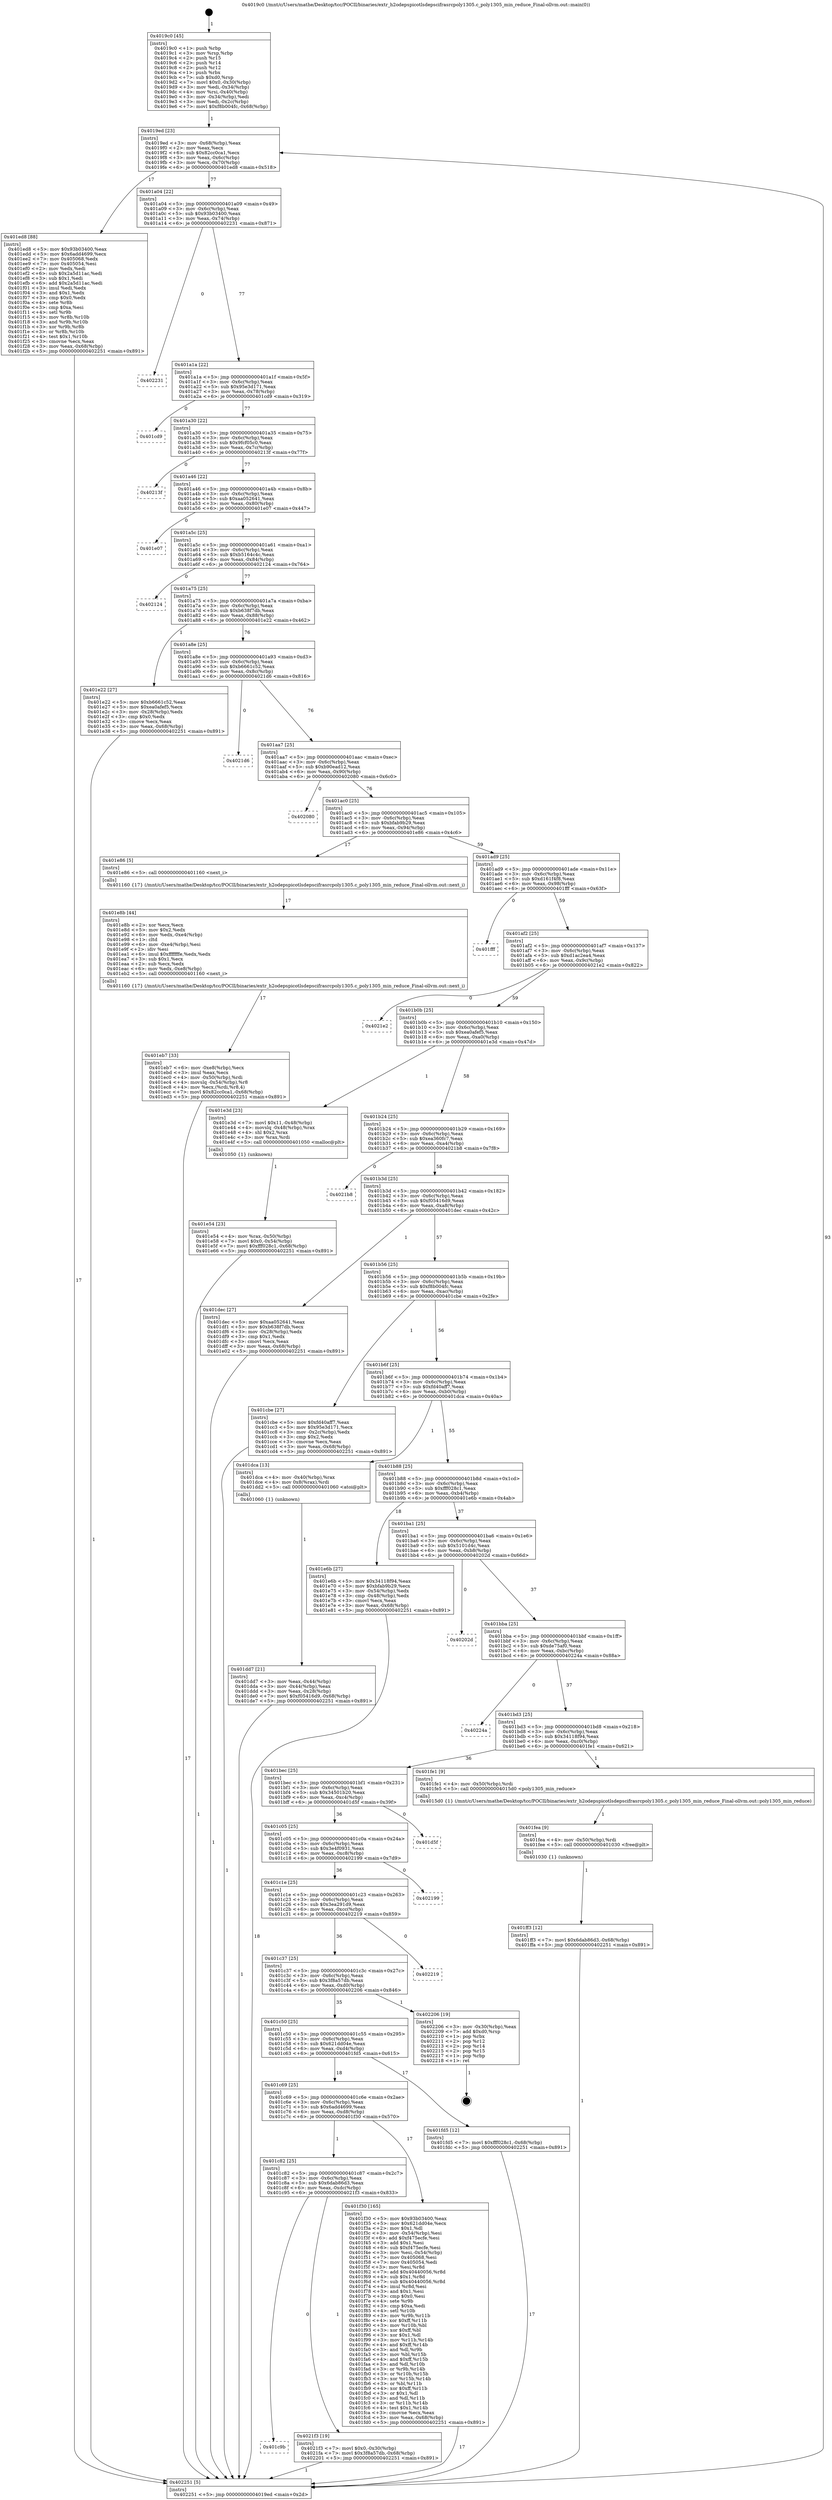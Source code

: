 digraph "0x4019c0" {
  label = "0x4019c0 (/mnt/c/Users/mathe/Desktop/tcc/POCII/binaries/extr_h2odepspicotlsdepscifrasrcpoly1305.c_poly1305_min_reduce_Final-ollvm.out::main(0))"
  labelloc = "t"
  node[shape=record]

  Entry [label="",width=0.3,height=0.3,shape=circle,fillcolor=black,style=filled]
  "0x4019ed" [label="{
     0x4019ed [23]\l
     | [instrs]\l
     &nbsp;&nbsp;0x4019ed \<+3\>: mov -0x68(%rbp),%eax\l
     &nbsp;&nbsp;0x4019f0 \<+2\>: mov %eax,%ecx\l
     &nbsp;&nbsp;0x4019f2 \<+6\>: sub $0x82cc0ca1,%ecx\l
     &nbsp;&nbsp;0x4019f8 \<+3\>: mov %eax,-0x6c(%rbp)\l
     &nbsp;&nbsp;0x4019fb \<+3\>: mov %ecx,-0x70(%rbp)\l
     &nbsp;&nbsp;0x4019fe \<+6\>: je 0000000000401ed8 \<main+0x518\>\l
  }"]
  "0x401ed8" [label="{
     0x401ed8 [88]\l
     | [instrs]\l
     &nbsp;&nbsp;0x401ed8 \<+5\>: mov $0x93b03400,%eax\l
     &nbsp;&nbsp;0x401edd \<+5\>: mov $0x6add4699,%ecx\l
     &nbsp;&nbsp;0x401ee2 \<+7\>: mov 0x405068,%edx\l
     &nbsp;&nbsp;0x401ee9 \<+7\>: mov 0x405054,%esi\l
     &nbsp;&nbsp;0x401ef0 \<+2\>: mov %edx,%edi\l
     &nbsp;&nbsp;0x401ef2 \<+6\>: sub $0x2a5d11ac,%edi\l
     &nbsp;&nbsp;0x401ef8 \<+3\>: sub $0x1,%edi\l
     &nbsp;&nbsp;0x401efb \<+6\>: add $0x2a5d11ac,%edi\l
     &nbsp;&nbsp;0x401f01 \<+3\>: imul %edi,%edx\l
     &nbsp;&nbsp;0x401f04 \<+3\>: and $0x1,%edx\l
     &nbsp;&nbsp;0x401f07 \<+3\>: cmp $0x0,%edx\l
     &nbsp;&nbsp;0x401f0a \<+4\>: sete %r8b\l
     &nbsp;&nbsp;0x401f0e \<+3\>: cmp $0xa,%esi\l
     &nbsp;&nbsp;0x401f11 \<+4\>: setl %r9b\l
     &nbsp;&nbsp;0x401f15 \<+3\>: mov %r8b,%r10b\l
     &nbsp;&nbsp;0x401f18 \<+3\>: and %r9b,%r10b\l
     &nbsp;&nbsp;0x401f1b \<+3\>: xor %r9b,%r8b\l
     &nbsp;&nbsp;0x401f1e \<+3\>: or %r8b,%r10b\l
     &nbsp;&nbsp;0x401f21 \<+4\>: test $0x1,%r10b\l
     &nbsp;&nbsp;0x401f25 \<+3\>: cmovne %ecx,%eax\l
     &nbsp;&nbsp;0x401f28 \<+3\>: mov %eax,-0x68(%rbp)\l
     &nbsp;&nbsp;0x401f2b \<+5\>: jmp 0000000000402251 \<main+0x891\>\l
  }"]
  "0x401a04" [label="{
     0x401a04 [22]\l
     | [instrs]\l
     &nbsp;&nbsp;0x401a04 \<+5\>: jmp 0000000000401a09 \<main+0x49\>\l
     &nbsp;&nbsp;0x401a09 \<+3\>: mov -0x6c(%rbp),%eax\l
     &nbsp;&nbsp;0x401a0c \<+5\>: sub $0x93b03400,%eax\l
     &nbsp;&nbsp;0x401a11 \<+3\>: mov %eax,-0x74(%rbp)\l
     &nbsp;&nbsp;0x401a14 \<+6\>: je 0000000000402231 \<main+0x871\>\l
  }"]
  Exit [label="",width=0.3,height=0.3,shape=circle,fillcolor=black,style=filled,peripheries=2]
  "0x402231" [label="{
     0x402231\l
  }", style=dashed]
  "0x401a1a" [label="{
     0x401a1a [22]\l
     | [instrs]\l
     &nbsp;&nbsp;0x401a1a \<+5\>: jmp 0000000000401a1f \<main+0x5f\>\l
     &nbsp;&nbsp;0x401a1f \<+3\>: mov -0x6c(%rbp),%eax\l
     &nbsp;&nbsp;0x401a22 \<+5\>: sub $0x95e3d171,%eax\l
     &nbsp;&nbsp;0x401a27 \<+3\>: mov %eax,-0x78(%rbp)\l
     &nbsp;&nbsp;0x401a2a \<+6\>: je 0000000000401cd9 \<main+0x319\>\l
  }"]
  "0x401c9b" [label="{
     0x401c9b\l
  }", style=dashed]
  "0x401cd9" [label="{
     0x401cd9\l
  }", style=dashed]
  "0x401a30" [label="{
     0x401a30 [22]\l
     | [instrs]\l
     &nbsp;&nbsp;0x401a30 \<+5\>: jmp 0000000000401a35 \<main+0x75\>\l
     &nbsp;&nbsp;0x401a35 \<+3\>: mov -0x6c(%rbp),%eax\l
     &nbsp;&nbsp;0x401a38 \<+5\>: sub $0x9fcf05c0,%eax\l
     &nbsp;&nbsp;0x401a3d \<+3\>: mov %eax,-0x7c(%rbp)\l
     &nbsp;&nbsp;0x401a40 \<+6\>: je 000000000040213f \<main+0x77f\>\l
  }"]
  "0x4021f3" [label="{
     0x4021f3 [19]\l
     | [instrs]\l
     &nbsp;&nbsp;0x4021f3 \<+7\>: movl $0x0,-0x30(%rbp)\l
     &nbsp;&nbsp;0x4021fa \<+7\>: movl $0x3f8a57db,-0x68(%rbp)\l
     &nbsp;&nbsp;0x402201 \<+5\>: jmp 0000000000402251 \<main+0x891\>\l
  }"]
  "0x40213f" [label="{
     0x40213f\l
  }", style=dashed]
  "0x401a46" [label="{
     0x401a46 [22]\l
     | [instrs]\l
     &nbsp;&nbsp;0x401a46 \<+5\>: jmp 0000000000401a4b \<main+0x8b\>\l
     &nbsp;&nbsp;0x401a4b \<+3\>: mov -0x6c(%rbp),%eax\l
     &nbsp;&nbsp;0x401a4e \<+5\>: sub $0xaa052641,%eax\l
     &nbsp;&nbsp;0x401a53 \<+3\>: mov %eax,-0x80(%rbp)\l
     &nbsp;&nbsp;0x401a56 \<+6\>: je 0000000000401e07 \<main+0x447\>\l
  }"]
  "0x401ff3" [label="{
     0x401ff3 [12]\l
     | [instrs]\l
     &nbsp;&nbsp;0x401ff3 \<+7\>: movl $0x6dab86d3,-0x68(%rbp)\l
     &nbsp;&nbsp;0x401ffa \<+5\>: jmp 0000000000402251 \<main+0x891\>\l
  }"]
  "0x401e07" [label="{
     0x401e07\l
  }", style=dashed]
  "0x401a5c" [label="{
     0x401a5c [25]\l
     | [instrs]\l
     &nbsp;&nbsp;0x401a5c \<+5\>: jmp 0000000000401a61 \<main+0xa1\>\l
     &nbsp;&nbsp;0x401a61 \<+3\>: mov -0x6c(%rbp),%eax\l
     &nbsp;&nbsp;0x401a64 \<+5\>: sub $0xb5164c4c,%eax\l
     &nbsp;&nbsp;0x401a69 \<+6\>: mov %eax,-0x84(%rbp)\l
     &nbsp;&nbsp;0x401a6f \<+6\>: je 0000000000402124 \<main+0x764\>\l
  }"]
  "0x401fea" [label="{
     0x401fea [9]\l
     | [instrs]\l
     &nbsp;&nbsp;0x401fea \<+4\>: mov -0x50(%rbp),%rdi\l
     &nbsp;&nbsp;0x401fee \<+5\>: call 0000000000401030 \<free@plt\>\l
     | [calls]\l
     &nbsp;&nbsp;0x401030 \{1\} (unknown)\l
  }"]
  "0x402124" [label="{
     0x402124\l
  }", style=dashed]
  "0x401a75" [label="{
     0x401a75 [25]\l
     | [instrs]\l
     &nbsp;&nbsp;0x401a75 \<+5\>: jmp 0000000000401a7a \<main+0xba\>\l
     &nbsp;&nbsp;0x401a7a \<+3\>: mov -0x6c(%rbp),%eax\l
     &nbsp;&nbsp;0x401a7d \<+5\>: sub $0xb638f7db,%eax\l
     &nbsp;&nbsp;0x401a82 \<+6\>: mov %eax,-0x88(%rbp)\l
     &nbsp;&nbsp;0x401a88 \<+6\>: je 0000000000401e22 \<main+0x462\>\l
  }"]
  "0x401c82" [label="{
     0x401c82 [25]\l
     | [instrs]\l
     &nbsp;&nbsp;0x401c82 \<+5\>: jmp 0000000000401c87 \<main+0x2c7\>\l
     &nbsp;&nbsp;0x401c87 \<+3\>: mov -0x6c(%rbp),%eax\l
     &nbsp;&nbsp;0x401c8a \<+5\>: sub $0x6dab86d3,%eax\l
     &nbsp;&nbsp;0x401c8f \<+6\>: mov %eax,-0xdc(%rbp)\l
     &nbsp;&nbsp;0x401c95 \<+6\>: je 00000000004021f3 \<main+0x833\>\l
  }"]
  "0x401e22" [label="{
     0x401e22 [27]\l
     | [instrs]\l
     &nbsp;&nbsp;0x401e22 \<+5\>: mov $0xb6661c52,%eax\l
     &nbsp;&nbsp;0x401e27 \<+5\>: mov $0xea0afef5,%ecx\l
     &nbsp;&nbsp;0x401e2c \<+3\>: mov -0x28(%rbp),%edx\l
     &nbsp;&nbsp;0x401e2f \<+3\>: cmp $0x0,%edx\l
     &nbsp;&nbsp;0x401e32 \<+3\>: cmove %ecx,%eax\l
     &nbsp;&nbsp;0x401e35 \<+3\>: mov %eax,-0x68(%rbp)\l
     &nbsp;&nbsp;0x401e38 \<+5\>: jmp 0000000000402251 \<main+0x891\>\l
  }"]
  "0x401a8e" [label="{
     0x401a8e [25]\l
     | [instrs]\l
     &nbsp;&nbsp;0x401a8e \<+5\>: jmp 0000000000401a93 \<main+0xd3\>\l
     &nbsp;&nbsp;0x401a93 \<+3\>: mov -0x6c(%rbp),%eax\l
     &nbsp;&nbsp;0x401a96 \<+5\>: sub $0xb6661c52,%eax\l
     &nbsp;&nbsp;0x401a9b \<+6\>: mov %eax,-0x8c(%rbp)\l
     &nbsp;&nbsp;0x401aa1 \<+6\>: je 00000000004021d6 \<main+0x816\>\l
  }"]
  "0x401f30" [label="{
     0x401f30 [165]\l
     | [instrs]\l
     &nbsp;&nbsp;0x401f30 \<+5\>: mov $0x93b03400,%eax\l
     &nbsp;&nbsp;0x401f35 \<+5\>: mov $0x621dd04e,%ecx\l
     &nbsp;&nbsp;0x401f3a \<+2\>: mov $0x1,%dl\l
     &nbsp;&nbsp;0x401f3c \<+3\>: mov -0x54(%rbp),%esi\l
     &nbsp;&nbsp;0x401f3f \<+6\>: add $0xf475ecfe,%esi\l
     &nbsp;&nbsp;0x401f45 \<+3\>: add $0x1,%esi\l
     &nbsp;&nbsp;0x401f48 \<+6\>: sub $0xf475ecfe,%esi\l
     &nbsp;&nbsp;0x401f4e \<+3\>: mov %esi,-0x54(%rbp)\l
     &nbsp;&nbsp;0x401f51 \<+7\>: mov 0x405068,%esi\l
     &nbsp;&nbsp;0x401f58 \<+7\>: mov 0x405054,%edi\l
     &nbsp;&nbsp;0x401f5f \<+3\>: mov %esi,%r8d\l
     &nbsp;&nbsp;0x401f62 \<+7\>: add $0x40440056,%r8d\l
     &nbsp;&nbsp;0x401f69 \<+4\>: sub $0x1,%r8d\l
     &nbsp;&nbsp;0x401f6d \<+7\>: sub $0x40440056,%r8d\l
     &nbsp;&nbsp;0x401f74 \<+4\>: imul %r8d,%esi\l
     &nbsp;&nbsp;0x401f78 \<+3\>: and $0x1,%esi\l
     &nbsp;&nbsp;0x401f7b \<+3\>: cmp $0x0,%esi\l
     &nbsp;&nbsp;0x401f7e \<+4\>: sete %r9b\l
     &nbsp;&nbsp;0x401f82 \<+3\>: cmp $0xa,%edi\l
     &nbsp;&nbsp;0x401f85 \<+4\>: setl %r10b\l
     &nbsp;&nbsp;0x401f89 \<+3\>: mov %r9b,%r11b\l
     &nbsp;&nbsp;0x401f8c \<+4\>: xor $0xff,%r11b\l
     &nbsp;&nbsp;0x401f90 \<+3\>: mov %r10b,%bl\l
     &nbsp;&nbsp;0x401f93 \<+3\>: xor $0xff,%bl\l
     &nbsp;&nbsp;0x401f96 \<+3\>: xor $0x1,%dl\l
     &nbsp;&nbsp;0x401f99 \<+3\>: mov %r11b,%r14b\l
     &nbsp;&nbsp;0x401f9c \<+4\>: and $0xff,%r14b\l
     &nbsp;&nbsp;0x401fa0 \<+3\>: and %dl,%r9b\l
     &nbsp;&nbsp;0x401fa3 \<+3\>: mov %bl,%r15b\l
     &nbsp;&nbsp;0x401fa6 \<+4\>: and $0xff,%r15b\l
     &nbsp;&nbsp;0x401faa \<+3\>: and %dl,%r10b\l
     &nbsp;&nbsp;0x401fad \<+3\>: or %r9b,%r14b\l
     &nbsp;&nbsp;0x401fb0 \<+3\>: or %r10b,%r15b\l
     &nbsp;&nbsp;0x401fb3 \<+3\>: xor %r15b,%r14b\l
     &nbsp;&nbsp;0x401fb6 \<+3\>: or %bl,%r11b\l
     &nbsp;&nbsp;0x401fb9 \<+4\>: xor $0xff,%r11b\l
     &nbsp;&nbsp;0x401fbd \<+3\>: or $0x1,%dl\l
     &nbsp;&nbsp;0x401fc0 \<+3\>: and %dl,%r11b\l
     &nbsp;&nbsp;0x401fc3 \<+3\>: or %r11b,%r14b\l
     &nbsp;&nbsp;0x401fc6 \<+4\>: test $0x1,%r14b\l
     &nbsp;&nbsp;0x401fca \<+3\>: cmovne %ecx,%eax\l
     &nbsp;&nbsp;0x401fcd \<+3\>: mov %eax,-0x68(%rbp)\l
     &nbsp;&nbsp;0x401fd0 \<+5\>: jmp 0000000000402251 \<main+0x891\>\l
  }"]
  "0x4021d6" [label="{
     0x4021d6\l
  }", style=dashed]
  "0x401aa7" [label="{
     0x401aa7 [25]\l
     | [instrs]\l
     &nbsp;&nbsp;0x401aa7 \<+5\>: jmp 0000000000401aac \<main+0xec\>\l
     &nbsp;&nbsp;0x401aac \<+3\>: mov -0x6c(%rbp),%eax\l
     &nbsp;&nbsp;0x401aaf \<+5\>: sub $0xb90ead12,%eax\l
     &nbsp;&nbsp;0x401ab4 \<+6\>: mov %eax,-0x90(%rbp)\l
     &nbsp;&nbsp;0x401aba \<+6\>: je 0000000000402080 \<main+0x6c0\>\l
  }"]
  "0x401c69" [label="{
     0x401c69 [25]\l
     | [instrs]\l
     &nbsp;&nbsp;0x401c69 \<+5\>: jmp 0000000000401c6e \<main+0x2ae\>\l
     &nbsp;&nbsp;0x401c6e \<+3\>: mov -0x6c(%rbp),%eax\l
     &nbsp;&nbsp;0x401c71 \<+5\>: sub $0x6add4699,%eax\l
     &nbsp;&nbsp;0x401c76 \<+6\>: mov %eax,-0xd8(%rbp)\l
     &nbsp;&nbsp;0x401c7c \<+6\>: je 0000000000401f30 \<main+0x570\>\l
  }"]
  "0x402080" [label="{
     0x402080\l
  }", style=dashed]
  "0x401ac0" [label="{
     0x401ac0 [25]\l
     | [instrs]\l
     &nbsp;&nbsp;0x401ac0 \<+5\>: jmp 0000000000401ac5 \<main+0x105\>\l
     &nbsp;&nbsp;0x401ac5 \<+3\>: mov -0x6c(%rbp),%eax\l
     &nbsp;&nbsp;0x401ac8 \<+5\>: sub $0xbfab9b29,%eax\l
     &nbsp;&nbsp;0x401acd \<+6\>: mov %eax,-0x94(%rbp)\l
     &nbsp;&nbsp;0x401ad3 \<+6\>: je 0000000000401e86 \<main+0x4c6\>\l
  }"]
  "0x401fd5" [label="{
     0x401fd5 [12]\l
     | [instrs]\l
     &nbsp;&nbsp;0x401fd5 \<+7\>: movl $0xfff028c1,-0x68(%rbp)\l
     &nbsp;&nbsp;0x401fdc \<+5\>: jmp 0000000000402251 \<main+0x891\>\l
  }"]
  "0x401e86" [label="{
     0x401e86 [5]\l
     | [instrs]\l
     &nbsp;&nbsp;0x401e86 \<+5\>: call 0000000000401160 \<next_i\>\l
     | [calls]\l
     &nbsp;&nbsp;0x401160 \{17\} (/mnt/c/Users/mathe/Desktop/tcc/POCII/binaries/extr_h2odepspicotlsdepscifrasrcpoly1305.c_poly1305_min_reduce_Final-ollvm.out::next_i)\l
  }"]
  "0x401ad9" [label="{
     0x401ad9 [25]\l
     | [instrs]\l
     &nbsp;&nbsp;0x401ad9 \<+5\>: jmp 0000000000401ade \<main+0x11e\>\l
     &nbsp;&nbsp;0x401ade \<+3\>: mov -0x6c(%rbp),%eax\l
     &nbsp;&nbsp;0x401ae1 \<+5\>: sub $0xd161f4f8,%eax\l
     &nbsp;&nbsp;0x401ae6 \<+6\>: mov %eax,-0x98(%rbp)\l
     &nbsp;&nbsp;0x401aec \<+6\>: je 0000000000401fff \<main+0x63f\>\l
  }"]
  "0x401c50" [label="{
     0x401c50 [25]\l
     | [instrs]\l
     &nbsp;&nbsp;0x401c50 \<+5\>: jmp 0000000000401c55 \<main+0x295\>\l
     &nbsp;&nbsp;0x401c55 \<+3\>: mov -0x6c(%rbp),%eax\l
     &nbsp;&nbsp;0x401c58 \<+5\>: sub $0x621dd04e,%eax\l
     &nbsp;&nbsp;0x401c5d \<+6\>: mov %eax,-0xd4(%rbp)\l
     &nbsp;&nbsp;0x401c63 \<+6\>: je 0000000000401fd5 \<main+0x615\>\l
  }"]
  "0x401fff" [label="{
     0x401fff\l
  }", style=dashed]
  "0x401af2" [label="{
     0x401af2 [25]\l
     | [instrs]\l
     &nbsp;&nbsp;0x401af2 \<+5\>: jmp 0000000000401af7 \<main+0x137\>\l
     &nbsp;&nbsp;0x401af7 \<+3\>: mov -0x6c(%rbp),%eax\l
     &nbsp;&nbsp;0x401afa \<+5\>: sub $0xd1ac2ea4,%eax\l
     &nbsp;&nbsp;0x401aff \<+6\>: mov %eax,-0x9c(%rbp)\l
     &nbsp;&nbsp;0x401b05 \<+6\>: je 00000000004021e2 \<main+0x822\>\l
  }"]
  "0x402206" [label="{
     0x402206 [19]\l
     | [instrs]\l
     &nbsp;&nbsp;0x402206 \<+3\>: mov -0x30(%rbp),%eax\l
     &nbsp;&nbsp;0x402209 \<+7\>: add $0xd0,%rsp\l
     &nbsp;&nbsp;0x402210 \<+1\>: pop %rbx\l
     &nbsp;&nbsp;0x402211 \<+2\>: pop %r12\l
     &nbsp;&nbsp;0x402213 \<+2\>: pop %r14\l
     &nbsp;&nbsp;0x402215 \<+2\>: pop %r15\l
     &nbsp;&nbsp;0x402217 \<+1\>: pop %rbp\l
     &nbsp;&nbsp;0x402218 \<+1\>: ret\l
  }"]
  "0x4021e2" [label="{
     0x4021e2\l
  }", style=dashed]
  "0x401b0b" [label="{
     0x401b0b [25]\l
     | [instrs]\l
     &nbsp;&nbsp;0x401b0b \<+5\>: jmp 0000000000401b10 \<main+0x150\>\l
     &nbsp;&nbsp;0x401b10 \<+3\>: mov -0x6c(%rbp),%eax\l
     &nbsp;&nbsp;0x401b13 \<+5\>: sub $0xea0afef5,%eax\l
     &nbsp;&nbsp;0x401b18 \<+6\>: mov %eax,-0xa0(%rbp)\l
     &nbsp;&nbsp;0x401b1e \<+6\>: je 0000000000401e3d \<main+0x47d\>\l
  }"]
  "0x401c37" [label="{
     0x401c37 [25]\l
     | [instrs]\l
     &nbsp;&nbsp;0x401c37 \<+5\>: jmp 0000000000401c3c \<main+0x27c\>\l
     &nbsp;&nbsp;0x401c3c \<+3\>: mov -0x6c(%rbp),%eax\l
     &nbsp;&nbsp;0x401c3f \<+5\>: sub $0x3f8a57db,%eax\l
     &nbsp;&nbsp;0x401c44 \<+6\>: mov %eax,-0xd0(%rbp)\l
     &nbsp;&nbsp;0x401c4a \<+6\>: je 0000000000402206 \<main+0x846\>\l
  }"]
  "0x401e3d" [label="{
     0x401e3d [23]\l
     | [instrs]\l
     &nbsp;&nbsp;0x401e3d \<+7\>: movl $0x11,-0x48(%rbp)\l
     &nbsp;&nbsp;0x401e44 \<+4\>: movslq -0x48(%rbp),%rax\l
     &nbsp;&nbsp;0x401e48 \<+4\>: shl $0x2,%rax\l
     &nbsp;&nbsp;0x401e4c \<+3\>: mov %rax,%rdi\l
     &nbsp;&nbsp;0x401e4f \<+5\>: call 0000000000401050 \<malloc@plt\>\l
     | [calls]\l
     &nbsp;&nbsp;0x401050 \{1\} (unknown)\l
  }"]
  "0x401b24" [label="{
     0x401b24 [25]\l
     | [instrs]\l
     &nbsp;&nbsp;0x401b24 \<+5\>: jmp 0000000000401b29 \<main+0x169\>\l
     &nbsp;&nbsp;0x401b29 \<+3\>: mov -0x6c(%rbp),%eax\l
     &nbsp;&nbsp;0x401b2c \<+5\>: sub $0xea360fc7,%eax\l
     &nbsp;&nbsp;0x401b31 \<+6\>: mov %eax,-0xa4(%rbp)\l
     &nbsp;&nbsp;0x401b37 \<+6\>: je 00000000004021b8 \<main+0x7f8\>\l
  }"]
  "0x402219" [label="{
     0x402219\l
  }", style=dashed]
  "0x4021b8" [label="{
     0x4021b8\l
  }", style=dashed]
  "0x401b3d" [label="{
     0x401b3d [25]\l
     | [instrs]\l
     &nbsp;&nbsp;0x401b3d \<+5\>: jmp 0000000000401b42 \<main+0x182\>\l
     &nbsp;&nbsp;0x401b42 \<+3\>: mov -0x6c(%rbp),%eax\l
     &nbsp;&nbsp;0x401b45 \<+5\>: sub $0xf05416d9,%eax\l
     &nbsp;&nbsp;0x401b4a \<+6\>: mov %eax,-0xa8(%rbp)\l
     &nbsp;&nbsp;0x401b50 \<+6\>: je 0000000000401dec \<main+0x42c\>\l
  }"]
  "0x401c1e" [label="{
     0x401c1e [25]\l
     | [instrs]\l
     &nbsp;&nbsp;0x401c1e \<+5\>: jmp 0000000000401c23 \<main+0x263\>\l
     &nbsp;&nbsp;0x401c23 \<+3\>: mov -0x6c(%rbp),%eax\l
     &nbsp;&nbsp;0x401c26 \<+5\>: sub $0x3ea291d9,%eax\l
     &nbsp;&nbsp;0x401c2b \<+6\>: mov %eax,-0xcc(%rbp)\l
     &nbsp;&nbsp;0x401c31 \<+6\>: je 0000000000402219 \<main+0x859\>\l
  }"]
  "0x401dec" [label="{
     0x401dec [27]\l
     | [instrs]\l
     &nbsp;&nbsp;0x401dec \<+5\>: mov $0xaa052641,%eax\l
     &nbsp;&nbsp;0x401df1 \<+5\>: mov $0xb638f7db,%ecx\l
     &nbsp;&nbsp;0x401df6 \<+3\>: mov -0x28(%rbp),%edx\l
     &nbsp;&nbsp;0x401df9 \<+3\>: cmp $0x1,%edx\l
     &nbsp;&nbsp;0x401dfc \<+3\>: cmovl %ecx,%eax\l
     &nbsp;&nbsp;0x401dff \<+3\>: mov %eax,-0x68(%rbp)\l
     &nbsp;&nbsp;0x401e02 \<+5\>: jmp 0000000000402251 \<main+0x891\>\l
  }"]
  "0x401b56" [label="{
     0x401b56 [25]\l
     | [instrs]\l
     &nbsp;&nbsp;0x401b56 \<+5\>: jmp 0000000000401b5b \<main+0x19b\>\l
     &nbsp;&nbsp;0x401b5b \<+3\>: mov -0x6c(%rbp),%eax\l
     &nbsp;&nbsp;0x401b5e \<+5\>: sub $0xf8b004fc,%eax\l
     &nbsp;&nbsp;0x401b63 \<+6\>: mov %eax,-0xac(%rbp)\l
     &nbsp;&nbsp;0x401b69 \<+6\>: je 0000000000401cbe \<main+0x2fe\>\l
  }"]
  "0x402199" [label="{
     0x402199\l
  }", style=dashed]
  "0x401cbe" [label="{
     0x401cbe [27]\l
     | [instrs]\l
     &nbsp;&nbsp;0x401cbe \<+5\>: mov $0xfd40aff7,%eax\l
     &nbsp;&nbsp;0x401cc3 \<+5\>: mov $0x95e3d171,%ecx\l
     &nbsp;&nbsp;0x401cc8 \<+3\>: mov -0x2c(%rbp),%edx\l
     &nbsp;&nbsp;0x401ccb \<+3\>: cmp $0x2,%edx\l
     &nbsp;&nbsp;0x401cce \<+3\>: cmovne %ecx,%eax\l
     &nbsp;&nbsp;0x401cd1 \<+3\>: mov %eax,-0x68(%rbp)\l
     &nbsp;&nbsp;0x401cd4 \<+5\>: jmp 0000000000402251 \<main+0x891\>\l
  }"]
  "0x401b6f" [label="{
     0x401b6f [25]\l
     | [instrs]\l
     &nbsp;&nbsp;0x401b6f \<+5\>: jmp 0000000000401b74 \<main+0x1b4\>\l
     &nbsp;&nbsp;0x401b74 \<+3\>: mov -0x6c(%rbp),%eax\l
     &nbsp;&nbsp;0x401b77 \<+5\>: sub $0xfd40aff7,%eax\l
     &nbsp;&nbsp;0x401b7c \<+6\>: mov %eax,-0xb0(%rbp)\l
     &nbsp;&nbsp;0x401b82 \<+6\>: je 0000000000401dca \<main+0x40a\>\l
  }"]
  "0x402251" [label="{
     0x402251 [5]\l
     | [instrs]\l
     &nbsp;&nbsp;0x402251 \<+5\>: jmp 00000000004019ed \<main+0x2d\>\l
  }"]
  "0x4019c0" [label="{
     0x4019c0 [45]\l
     | [instrs]\l
     &nbsp;&nbsp;0x4019c0 \<+1\>: push %rbp\l
     &nbsp;&nbsp;0x4019c1 \<+3\>: mov %rsp,%rbp\l
     &nbsp;&nbsp;0x4019c4 \<+2\>: push %r15\l
     &nbsp;&nbsp;0x4019c6 \<+2\>: push %r14\l
     &nbsp;&nbsp;0x4019c8 \<+2\>: push %r12\l
     &nbsp;&nbsp;0x4019ca \<+1\>: push %rbx\l
     &nbsp;&nbsp;0x4019cb \<+7\>: sub $0xd0,%rsp\l
     &nbsp;&nbsp;0x4019d2 \<+7\>: movl $0x0,-0x30(%rbp)\l
     &nbsp;&nbsp;0x4019d9 \<+3\>: mov %edi,-0x34(%rbp)\l
     &nbsp;&nbsp;0x4019dc \<+4\>: mov %rsi,-0x40(%rbp)\l
     &nbsp;&nbsp;0x4019e0 \<+3\>: mov -0x34(%rbp),%edi\l
     &nbsp;&nbsp;0x4019e3 \<+3\>: mov %edi,-0x2c(%rbp)\l
     &nbsp;&nbsp;0x4019e6 \<+7\>: movl $0xf8b004fc,-0x68(%rbp)\l
  }"]
  "0x401c05" [label="{
     0x401c05 [25]\l
     | [instrs]\l
     &nbsp;&nbsp;0x401c05 \<+5\>: jmp 0000000000401c0a \<main+0x24a\>\l
     &nbsp;&nbsp;0x401c0a \<+3\>: mov -0x6c(%rbp),%eax\l
     &nbsp;&nbsp;0x401c0d \<+5\>: sub $0x3e4f0931,%eax\l
     &nbsp;&nbsp;0x401c12 \<+6\>: mov %eax,-0xc8(%rbp)\l
     &nbsp;&nbsp;0x401c18 \<+6\>: je 0000000000402199 \<main+0x7d9\>\l
  }"]
  "0x401dca" [label="{
     0x401dca [13]\l
     | [instrs]\l
     &nbsp;&nbsp;0x401dca \<+4\>: mov -0x40(%rbp),%rax\l
     &nbsp;&nbsp;0x401dce \<+4\>: mov 0x8(%rax),%rdi\l
     &nbsp;&nbsp;0x401dd2 \<+5\>: call 0000000000401060 \<atoi@plt\>\l
     | [calls]\l
     &nbsp;&nbsp;0x401060 \{1\} (unknown)\l
  }"]
  "0x401b88" [label="{
     0x401b88 [25]\l
     | [instrs]\l
     &nbsp;&nbsp;0x401b88 \<+5\>: jmp 0000000000401b8d \<main+0x1cd\>\l
     &nbsp;&nbsp;0x401b8d \<+3\>: mov -0x6c(%rbp),%eax\l
     &nbsp;&nbsp;0x401b90 \<+5\>: sub $0xfff028c1,%eax\l
     &nbsp;&nbsp;0x401b95 \<+6\>: mov %eax,-0xb4(%rbp)\l
     &nbsp;&nbsp;0x401b9b \<+6\>: je 0000000000401e6b \<main+0x4ab\>\l
  }"]
  "0x401dd7" [label="{
     0x401dd7 [21]\l
     | [instrs]\l
     &nbsp;&nbsp;0x401dd7 \<+3\>: mov %eax,-0x44(%rbp)\l
     &nbsp;&nbsp;0x401dda \<+3\>: mov -0x44(%rbp),%eax\l
     &nbsp;&nbsp;0x401ddd \<+3\>: mov %eax,-0x28(%rbp)\l
     &nbsp;&nbsp;0x401de0 \<+7\>: movl $0xf05416d9,-0x68(%rbp)\l
     &nbsp;&nbsp;0x401de7 \<+5\>: jmp 0000000000402251 \<main+0x891\>\l
  }"]
  "0x401e54" [label="{
     0x401e54 [23]\l
     | [instrs]\l
     &nbsp;&nbsp;0x401e54 \<+4\>: mov %rax,-0x50(%rbp)\l
     &nbsp;&nbsp;0x401e58 \<+7\>: movl $0x0,-0x54(%rbp)\l
     &nbsp;&nbsp;0x401e5f \<+7\>: movl $0xfff028c1,-0x68(%rbp)\l
     &nbsp;&nbsp;0x401e66 \<+5\>: jmp 0000000000402251 \<main+0x891\>\l
  }"]
  "0x401d5f" [label="{
     0x401d5f\l
  }", style=dashed]
  "0x401e6b" [label="{
     0x401e6b [27]\l
     | [instrs]\l
     &nbsp;&nbsp;0x401e6b \<+5\>: mov $0x34118f94,%eax\l
     &nbsp;&nbsp;0x401e70 \<+5\>: mov $0xbfab9b29,%ecx\l
     &nbsp;&nbsp;0x401e75 \<+3\>: mov -0x54(%rbp),%edx\l
     &nbsp;&nbsp;0x401e78 \<+3\>: cmp -0x48(%rbp),%edx\l
     &nbsp;&nbsp;0x401e7b \<+3\>: cmovl %ecx,%eax\l
     &nbsp;&nbsp;0x401e7e \<+3\>: mov %eax,-0x68(%rbp)\l
     &nbsp;&nbsp;0x401e81 \<+5\>: jmp 0000000000402251 \<main+0x891\>\l
  }"]
  "0x401ba1" [label="{
     0x401ba1 [25]\l
     | [instrs]\l
     &nbsp;&nbsp;0x401ba1 \<+5\>: jmp 0000000000401ba6 \<main+0x1e6\>\l
     &nbsp;&nbsp;0x401ba6 \<+3\>: mov -0x6c(%rbp),%eax\l
     &nbsp;&nbsp;0x401ba9 \<+5\>: sub $0x5101d4c,%eax\l
     &nbsp;&nbsp;0x401bae \<+6\>: mov %eax,-0xb8(%rbp)\l
     &nbsp;&nbsp;0x401bb4 \<+6\>: je 000000000040202d \<main+0x66d\>\l
  }"]
  "0x401e8b" [label="{
     0x401e8b [44]\l
     | [instrs]\l
     &nbsp;&nbsp;0x401e8b \<+2\>: xor %ecx,%ecx\l
     &nbsp;&nbsp;0x401e8d \<+5\>: mov $0x2,%edx\l
     &nbsp;&nbsp;0x401e92 \<+6\>: mov %edx,-0xe4(%rbp)\l
     &nbsp;&nbsp;0x401e98 \<+1\>: cltd\l
     &nbsp;&nbsp;0x401e99 \<+6\>: mov -0xe4(%rbp),%esi\l
     &nbsp;&nbsp;0x401e9f \<+2\>: idiv %esi\l
     &nbsp;&nbsp;0x401ea1 \<+6\>: imul $0xfffffffe,%edx,%edx\l
     &nbsp;&nbsp;0x401ea7 \<+3\>: sub $0x1,%ecx\l
     &nbsp;&nbsp;0x401eaa \<+2\>: sub %ecx,%edx\l
     &nbsp;&nbsp;0x401eac \<+6\>: mov %edx,-0xe8(%rbp)\l
     &nbsp;&nbsp;0x401eb2 \<+5\>: call 0000000000401160 \<next_i\>\l
     | [calls]\l
     &nbsp;&nbsp;0x401160 \{17\} (/mnt/c/Users/mathe/Desktop/tcc/POCII/binaries/extr_h2odepspicotlsdepscifrasrcpoly1305.c_poly1305_min_reduce_Final-ollvm.out::next_i)\l
  }"]
  "0x401eb7" [label="{
     0x401eb7 [33]\l
     | [instrs]\l
     &nbsp;&nbsp;0x401eb7 \<+6\>: mov -0xe8(%rbp),%ecx\l
     &nbsp;&nbsp;0x401ebd \<+3\>: imul %eax,%ecx\l
     &nbsp;&nbsp;0x401ec0 \<+4\>: mov -0x50(%rbp),%rdi\l
     &nbsp;&nbsp;0x401ec4 \<+4\>: movslq -0x54(%rbp),%r8\l
     &nbsp;&nbsp;0x401ec8 \<+4\>: mov %ecx,(%rdi,%r8,4)\l
     &nbsp;&nbsp;0x401ecc \<+7\>: movl $0x82cc0ca1,-0x68(%rbp)\l
     &nbsp;&nbsp;0x401ed3 \<+5\>: jmp 0000000000402251 \<main+0x891\>\l
  }"]
  "0x401bec" [label="{
     0x401bec [25]\l
     | [instrs]\l
     &nbsp;&nbsp;0x401bec \<+5\>: jmp 0000000000401bf1 \<main+0x231\>\l
     &nbsp;&nbsp;0x401bf1 \<+3\>: mov -0x6c(%rbp),%eax\l
     &nbsp;&nbsp;0x401bf4 \<+5\>: sub $0x34501b20,%eax\l
     &nbsp;&nbsp;0x401bf9 \<+6\>: mov %eax,-0xc4(%rbp)\l
     &nbsp;&nbsp;0x401bff \<+6\>: je 0000000000401d5f \<main+0x39f\>\l
  }"]
  "0x40202d" [label="{
     0x40202d\l
  }", style=dashed]
  "0x401bba" [label="{
     0x401bba [25]\l
     | [instrs]\l
     &nbsp;&nbsp;0x401bba \<+5\>: jmp 0000000000401bbf \<main+0x1ff\>\l
     &nbsp;&nbsp;0x401bbf \<+3\>: mov -0x6c(%rbp),%eax\l
     &nbsp;&nbsp;0x401bc2 \<+5\>: sub $0xde75af0,%eax\l
     &nbsp;&nbsp;0x401bc7 \<+6\>: mov %eax,-0xbc(%rbp)\l
     &nbsp;&nbsp;0x401bcd \<+6\>: je 000000000040224a \<main+0x88a\>\l
  }"]
  "0x401fe1" [label="{
     0x401fe1 [9]\l
     | [instrs]\l
     &nbsp;&nbsp;0x401fe1 \<+4\>: mov -0x50(%rbp),%rdi\l
     &nbsp;&nbsp;0x401fe5 \<+5\>: call 00000000004015d0 \<poly1305_min_reduce\>\l
     | [calls]\l
     &nbsp;&nbsp;0x4015d0 \{1\} (/mnt/c/Users/mathe/Desktop/tcc/POCII/binaries/extr_h2odepspicotlsdepscifrasrcpoly1305.c_poly1305_min_reduce_Final-ollvm.out::poly1305_min_reduce)\l
  }"]
  "0x40224a" [label="{
     0x40224a\l
  }", style=dashed]
  "0x401bd3" [label="{
     0x401bd3 [25]\l
     | [instrs]\l
     &nbsp;&nbsp;0x401bd3 \<+5\>: jmp 0000000000401bd8 \<main+0x218\>\l
     &nbsp;&nbsp;0x401bd8 \<+3\>: mov -0x6c(%rbp),%eax\l
     &nbsp;&nbsp;0x401bdb \<+5\>: sub $0x34118f94,%eax\l
     &nbsp;&nbsp;0x401be0 \<+6\>: mov %eax,-0xc0(%rbp)\l
     &nbsp;&nbsp;0x401be6 \<+6\>: je 0000000000401fe1 \<main+0x621\>\l
  }"]
  Entry -> "0x4019c0" [label=" 1"]
  "0x4019ed" -> "0x401ed8" [label=" 17"]
  "0x4019ed" -> "0x401a04" [label=" 77"]
  "0x402206" -> Exit [label=" 1"]
  "0x401a04" -> "0x402231" [label=" 0"]
  "0x401a04" -> "0x401a1a" [label=" 77"]
  "0x4021f3" -> "0x402251" [label=" 1"]
  "0x401a1a" -> "0x401cd9" [label=" 0"]
  "0x401a1a" -> "0x401a30" [label=" 77"]
  "0x401c82" -> "0x401c9b" [label=" 0"]
  "0x401a30" -> "0x40213f" [label=" 0"]
  "0x401a30" -> "0x401a46" [label=" 77"]
  "0x401c82" -> "0x4021f3" [label=" 1"]
  "0x401a46" -> "0x401e07" [label=" 0"]
  "0x401a46" -> "0x401a5c" [label=" 77"]
  "0x401ff3" -> "0x402251" [label=" 1"]
  "0x401a5c" -> "0x402124" [label=" 0"]
  "0x401a5c" -> "0x401a75" [label=" 77"]
  "0x401fea" -> "0x401ff3" [label=" 1"]
  "0x401a75" -> "0x401e22" [label=" 1"]
  "0x401a75" -> "0x401a8e" [label=" 76"]
  "0x401fe1" -> "0x401fea" [label=" 1"]
  "0x401a8e" -> "0x4021d6" [label=" 0"]
  "0x401a8e" -> "0x401aa7" [label=" 76"]
  "0x401fd5" -> "0x402251" [label=" 17"]
  "0x401aa7" -> "0x402080" [label=" 0"]
  "0x401aa7" -> "0x401ac0" [label=" 76"]
  "0x401c69" -> "0x401c82" [label=" 1"]
  "0x401ac0" -> "0x401e86" [label=" 17"]
  "0x401ac0" -> "0x401ad9" [label=" 59"]
  "0x401c69" -> "0x401f30" [label=" 17"]
  "0x401ad9" -> "0x401fff" [label=" 0"]
  "0x401ad9" -> "0x401af2" [label=" 59"]
  "0x401c50" -> "0x401c69" [label=" 18"]
  "0x401af2" -> "0x4021e2" [label=" 0"]
  "0x401af2" -> "0x401b0b" [label=" 59"]
  "0x401c50" -> "0x401fd5" [label=" 17"]
  "0x401b0b" -> "0x401e3d" [label=" 1"]
  "0x401b0b" -> "0x401b24" [label=" 58"]
  "0x401c37" -> "0x401c50" [label=" 35"]
  "0x401b24" -> "0x4021b8" [label=" 0"]
  "0x401b24" -> "0x401b3d" [label=" 58"]
  "0x401c37" -> "0x402206" [label=" 1"]
  "0x401b3d" -> "0x401dec" [label=" 1"]
  "0x401b3d" -> "0x401b56" [label=" 57"]
  "0x401c1e" -> "0x401c37" [label=" 36"]
  "0x401b56" -> "0x401cbe" [label=" 1"]
  "0x401b56" -> "0x401b6f" [label=" 56"]
  "0x401cbe" -> "0x402251" [label=" 1"]
  "0x4019c0" -> "0x4019ed" [label=" 1"]
  "0x402251" -> "0x4019ed" [label=" 93"]
  "0x401c1e" -> "0x402219" [label=" 0"]
  "0x401b6f" -> "0x401dca" [label=" 1"]
  "0x401b6f" -> "0x401b88" [label=" 55"]
  "0x401dca" -> "0x401dd7" [label=" 1"]
  "0x401dd7" -> "0x402251" [label=" 1"]
  "0x401dec" -> "0x402251" [label=" 1"]
  "0x401e22" -> "0x402251" [label=" 1"]
  "0x401e3d" -> "0x401e54" [label=" 1"]
  "0x401e54" -> "0x402251" [label=" 1"]
  "0x401c05" -> "0x401c1e" [label=" 36"]
  "0x401b88" -> "0x401e6b" [label=" 18"]
  "0x401b88" -> "0x401ba1" [label=" 37"]
  "0x401e6b" -> "0x402251" [label=" 18"]
  "0x401e86" -> "0x401e8b" [label=" 17"]
  "0x401e8b" -> "0x401eb7" [label=" 17"]
  "0x401eb7" -> "0x402251" [label=" 17"]
  "0x401ed8" -> "0x402251" [label=" 17"]
  "0x401c05" -> "0x402199" [label=" 0"]
  "0x401ba1" -> "0x40202d" [label=" 0"]
  "0x401ba1" -> "0x401bba" [label=" 37"]
  "0x401bec" -> "0x401c05" [label=" 36"]
  "0x401bba" -> "0x40224a" [label=" 0"]
  "0x401bba" -> "0x401bd3" [label=" 37"]
  "0x401bec" -> "0x401d5f" [label=" 0"]
  "0x401bd3" -> "0x401fe1" [label=" 1"]
  "0x401bd3" -> "0x401bec" [label=" 36"]
  "0x401f30" -> "0x402251" [label=" 17"]
}
